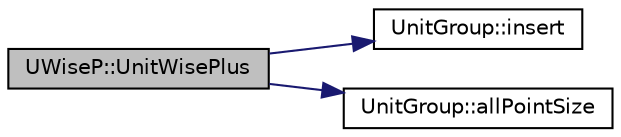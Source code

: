digraph "UWiseP::UnitWisePlus"
{
  edge [fontname="Helvetica",fontsize="10",labelfontname="Helvetica",labelfontsize="10"];
  node [fontname="Helvetica",fontsize="10",shape=record];
  rankdir="LR";
  Node1 [label="UWiseP::UnitWisePlus",height=0.2,width=0.4,color="black", fillcolor="grey75", style="filled" fontcolor="black"];
  Node1 -> Node2 [color="midnightblue",fontsize="10",style="solid",fontname="Helvetica"];
  Node2 [label="UnitGroup::insert",height=0.2,width=0.4,color="black", fillcolor="white", style="filled",URL="$classUnitGroup.html#abdb14b66e8d81b0da9db9a89bfa939ad"];
  Node1 -> Node3 [color="midnightblue",fontsize="10",style="solid",fontname="Helvetica"];
  Node3 [label="UnitGroup::allPointSize",height=0.2,width=0.4,color="black", fillcolor="white", style="filled",URL="$classUnitGroup.html#a6d1349f12ddfc16406c0299b5fbd91cf"];
}
